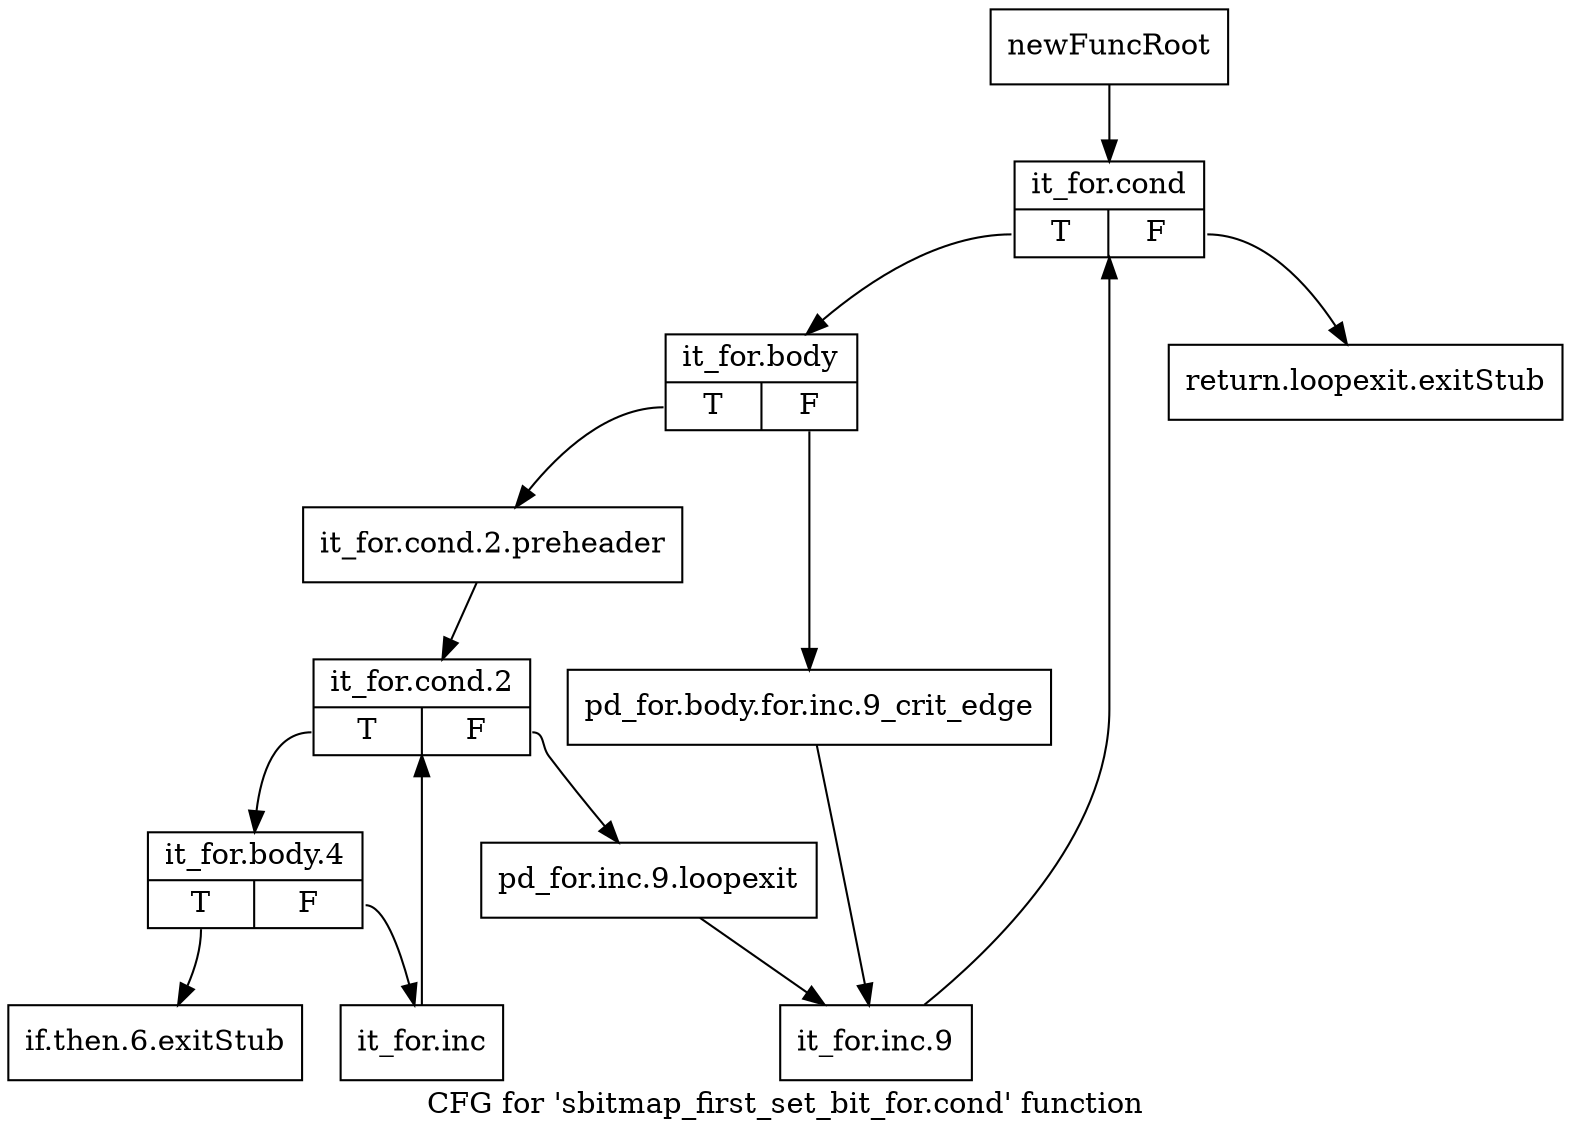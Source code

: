 digraph "CFG for 'sbitmap_first_set_bit_for.cond' function" {
	label="CFG for 'sbitmap_first_set_bit_for.cond' function";

	Node0xc13df10 [shape=record,label="{newFuncRoot}"];
	Node0xc13df10 -> Node0xc144f10;
	Node0xc144e70 [shape=record,label="{return.loopexit.exitStub}"];
	Node0xc144ec0 [shape=record,label="{if.then.6.exitStub}"];
	Node0xc144f10 [shape=record,label="{it_for.cond|{<s0>T|<s1>F}}"];
	Node0xc144f10:s0 -> Node0xc144f60;
	Node0xc144f10:s1 -> Node0xc144e70;
	Node0xc144f60 [shape=record,label="{it_for.body|{<s0>T|<s1>F}}"];
	Node0xc144f60:s0 -> Node0xc145000;
	Node0xc144f60:s1 -> Node0xc144fb0;
	Node0xc144fb0 [shape=record,label="{pd_for.body.for.inc.9_crit_edge}"];
	Node0xc144fb0 -> Node0xc1450f0;
	Node0xc145000 [shape=record,label="{it_for.cond.2.preheader}"];
	Node0xc145000 -> Node0xc145050;
	Node0xc145050 [shape=record,label="{it_for.cond.2|{<s0>T|<s1>F}}"];
	Node0xc145050:s0 -> Node0xc145140;
	Node0xc145050:s1 -> Node0xc1450a0;
	Node0xc1450a0 [shape=record,label="{pd_for.inc.9.loopexit}"];
	Node0xc1450a0 -> Node0xc1450f0;
	Node0xc1450f0 [shape=record,label="{it_for.inc.9}"];
	Node0xc1450f0 -> Node0xc144f10;
	Node0xc145140 [shape=record,label="{it_for.body.4|{<s0>T|<s1>F}}"];
	Node0xc145140:s0 -> Node0xc144ec0;
	Node0xc145140:s1 -> Node0xc145190;
	Node0xc145190 [shape=record,label="{it_for.inc}"];
	Node0xc145190 -> Node0xc145050;
}
